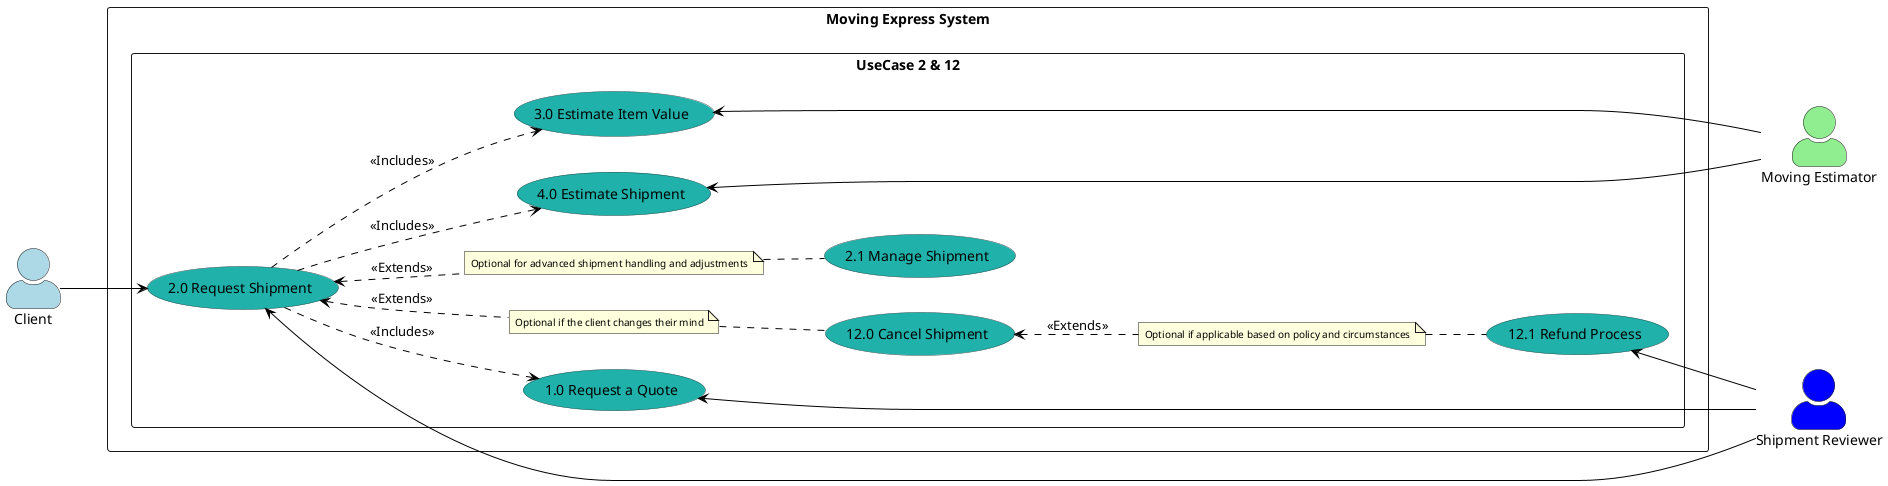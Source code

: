 @startuml

left to right direction
skinparam actorStyle awesome

skinparam note {
 FontSize 10
}
skinparam usecase {
   BackgroundColor DarkSeaGreen
   BorderColor DarkSlateGray
   ArrowColor Black
   ActorBorderColor black
   ActorBackgroundColor<< Human >> Gold
}

actor Client as "Client" #LightBlue
actor "Moving Estimator" as MovingEstimator #LightGreen
actor "Shipment Reviewer" as ShipmentReviewer #Blue

rectangle "Moving Express System" {
   rectangle "UseCase 2 & 12" {
     usecase "1.0 Request a Quote" as UC1 #LightSeaGreen
     usecase "3.0 Estimate Item Value" as UC3 #LightSeaGreen
     usecase "4.0 Estimate Shipment" as UC4 #LightSeaGreen
     usecase "2.0 Request Shipment" as UC2 #LightSeaGreen
     usecase "12.0 Cancel Shipment" as UC12 #LightSeaGreen
     usecase "2.1 Manage Shipment" as UC2_1 #LightSeaGreen
     usecase "12.1 Refund Process" as UC12_1 #LightSeaGreen

     note "Optional if the client changes their mind" as N1
     note "Optional for advanced shipment handling and adjustments" as N2
     note "Optional if applicable based on policy and circumstances" as N3
   }
}

Client --> UC2

UC4 <----- MovingEstimator
UC3 <--- MovingEstimator

UC1 <-- ShipmentReviewer
UC12_1 <-- ShipmentReviewer
UC2 <---- ShipmentReviewer

UC2 ..> UC1 : <<Includes>>
UC2 ..> UC3 : <<Includes>>
UC2 ..> UC4 : <<Includes>>

UC2 <.. N1 : <<Extends>>
N1 .. (UC12)

UC2 <.. N2 : <<Extends>>
N2 .. (UC2_1)

UC12 <.. N3 : <<Extends>>
N3 .. (UC12_1)

@enduml
